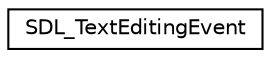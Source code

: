 digraph "Graphical Class Hierarchy"
{
 // LATEX_PDF_SIZE
  edge [fontname="Helvetica",fontsize="10",labelfontname="Helvetica",labelfontsize="10"];
  node [fontname="Helvetica",fontsize="10",shape=record];
  rankdir="LR";
  Node0 [label="SDL_TextEditingEvent",height=0.2,width=0.4,color="black", fillcolor="white", style="filled",URL="$structSDL__TextEditingEvent.html",tooltip="Keyboard text editing event structure (event.edit.*)"];
}
